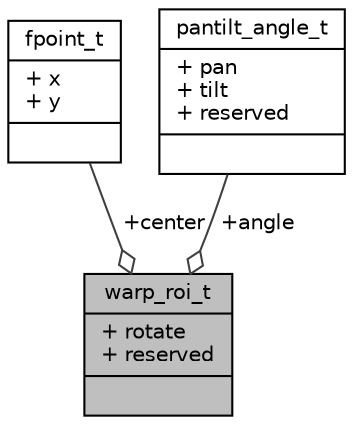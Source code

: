 digraph "warp_roi_t"
{
 // INTERACTIVE_SVG=YES
 // LATEX_PDF_SIZE
  bgcolor="transparent";
  edge [fontname="Helvetica",fontsize="10",labelfontname="Helvetica",labelfontsize="10"];
  node [fontname="Helvetica",fontsize="10",shape=record];
  Node1 [label="{warp_roi_t\n|+ rotate\l+ reserved\l|}",height=0.2,width=0.4,color="black", fillcolor="grey75", style="filled", fontcolor="black",tooltip="eyeball rotation parameters"];
  Node2 -> Node1 [color="grey25",fontsize="10",style="solid",label=" +center" ,arrowhead="odiamond",fontname="Helvetica"];
  Node2 [label="{fpoint_t\n|+ x\l+ y\l|}",height=0.2,width=0.4,color="black",URL="$de/dc8/structfpoint__t.html",tooltip="point coordinate value in float."];
  Node3 -> Node1 [color="grey25",fontsize="10",style="solid",label=" +angle" ,arrowhead="odiamond",fontname="Helvetica"];
  Node3 [label="{pantilt_angle_t\n|+ pan\l+ tilt\l+ reserved\l|}",height=0.2,width=0.4,color="black",URL="$d3/d58/structpantilt__angle__t.html",tooltip="pan/tilt in degree. related mode: wall rectilinear/panorama, ceiling/desktop sub region"];
}
